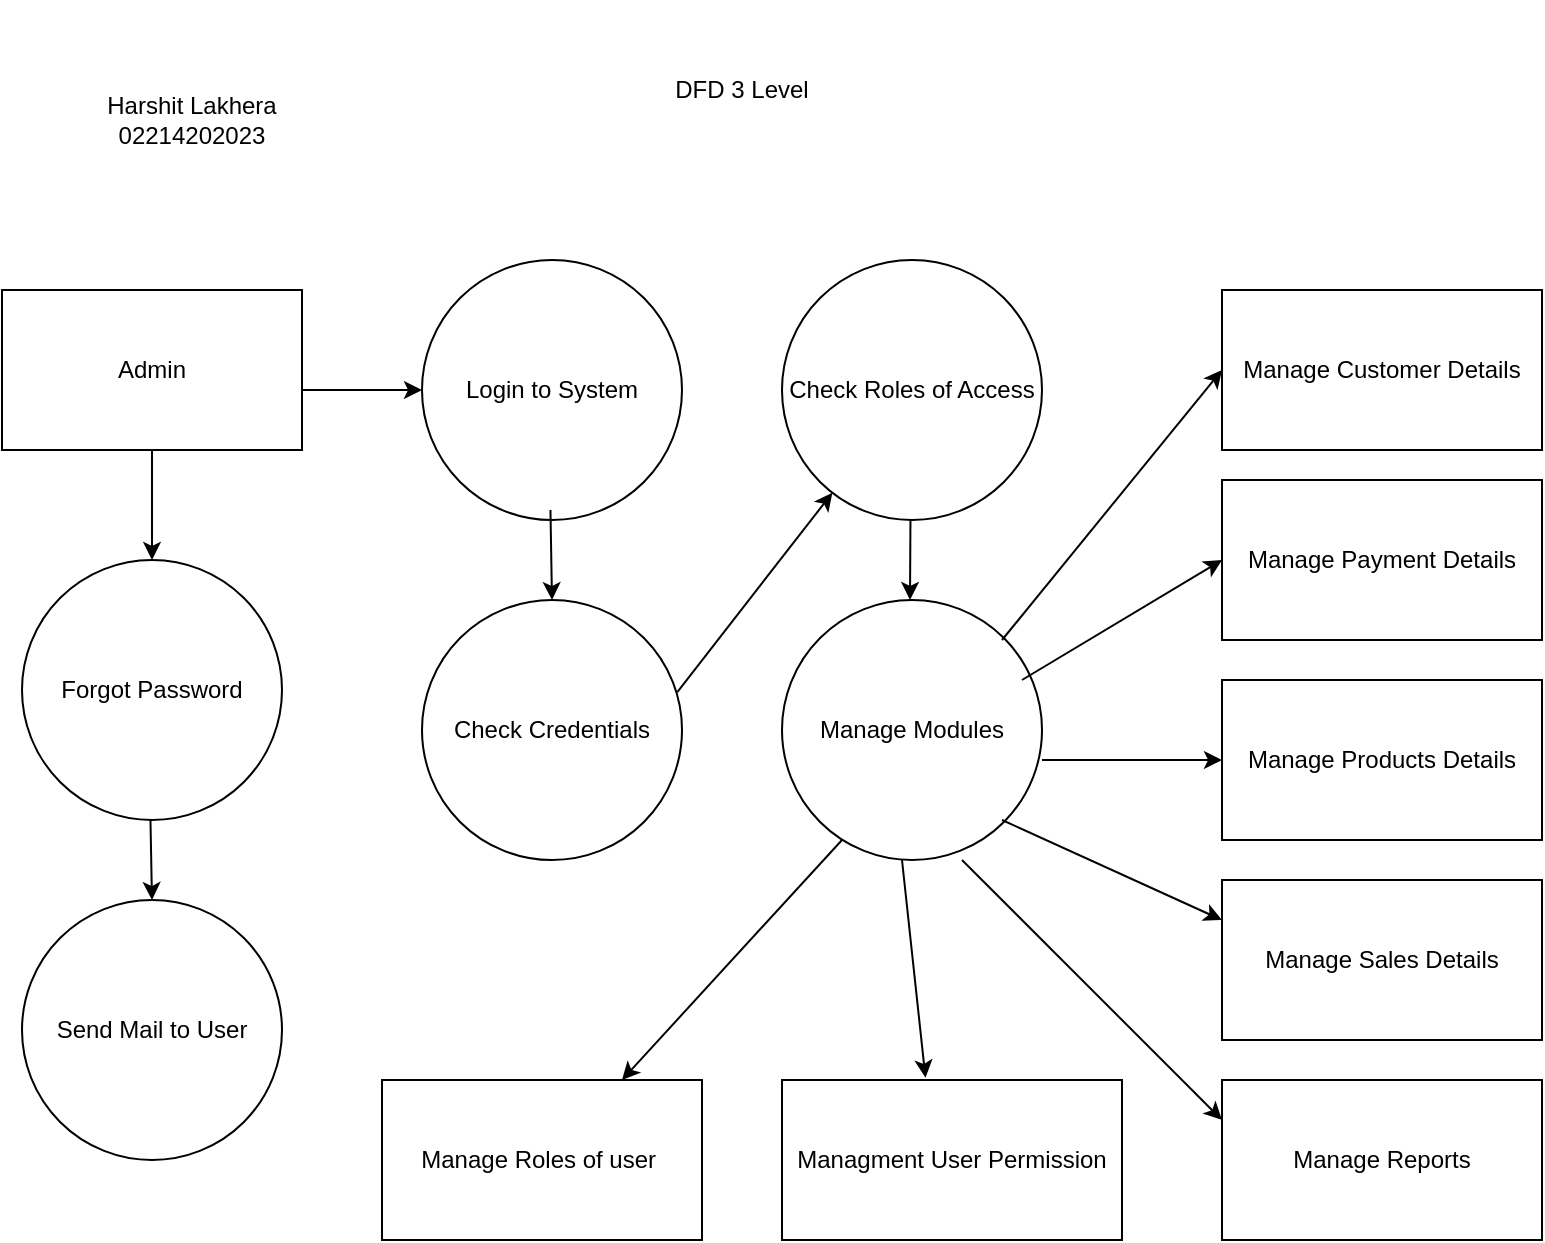 <mxfile version="26.0.14">
  <diagram name="Page-1" id="hKWgertqjbPcRspeeDhW">
    <mxGraphModel dx="1615" dy="1957" grid="1" gridSize="10" guides="1" tooltips="1" connect="1" arrows="1" fold="1" page="1" pageScale="1" pageWidth="850" pageHeight="1100" math="0" shadow="0">
      <root>
        <mxCell id="0" />
        <mxCell id="1" parent="0" />
        <mxCell id="hEnu3Iy0dktQwu9KArQD-1" value="DFD 3 Level" style="text;html=1;align=center;verticalAlign=middle;whiteSpace=wrap;rounded=0;" vertex="1" parent="1">
          <mxGeometry x="310" y="-110" width="220" height="90" as="geometry" />
        </mxCell>
        <mxCell id="hEnu3Iy0dktQwu9KArQD-30" value="Manage Roles of user&amp;nbsp;" style="rounded=0;whiteSpace=wrap;html=1;" vertex="1" parent="1">
          <mxGeometry x="240" y="430" width="160" height="80" as="geometry" />
        </mxCell>
        <mxCell id="hEnu3Iy0dktQwu9KArQD-31" value="Manage Payment Details" style="rounded=0;whiteSpace=wrap;html=1;" vertex="1" parent="1">
          <mxGeometry x="660" y="130" width="160" height="80" as="geometry" />
        </mxCell>
        <mxCell id="hEnu3Iy0dktQwu9KArQD-32" value="Manage Sales Details" style="rounded=0;whiteSpace=wrap;html=1;" vertex="1" parent="1">
          <mxGeometry x="660" y="330" width="160" height="80" as="geometry" />
        </mxCell>
        <mxCell id="hEnu3Iy0dktQwu9KArQD-33" value="Manage Products Details" style="rounded=0;whiteSpace=wrap;html=1;" vertex="1" parent="1">
          <mxGeometry x="660" y="230" width="160" height="80" as="geometry" />
        </mxCell>
        <mxCell id="hEnu3Iy0dktQwu9KArQD-34" value="Managment User Permission" style="rounded=0;whiteSpace=wrap;html=1;" vertex="1" parent="1">
          <mxGeometry x="440" y="430" width="170" height="80" as="geometry" />
        </mxCell>
        <mxCell id="hEnu3Iy0dktQwu9KArQD-35" value="Manage Customer Details" style="rounded=0;whiteSpace=wrap;html=1;" vertex="1" parent="1">
          <mxGeometry x="660" y="35" width="160" height="80" as="geometry" />
        </mxCell>
        <mxCell id="hEnu3Iy0dktQwu9KArQD-42" value="Harshit Lakhera&lt;div&gt;02214202023&lt;/div&gt;" style="text;html=1;align=center;verticalAlign=middle;whiteSpace=wrap;rounded=0;" vertex="1" parent="1">
          <mxGeometry x="80" y="-80" width="130" height="60" as="geometry" />
        </mxCell>
        <mxCell id="hEnu3Iy0dktQwu9KArQD-60" value="Admin" style="rounded=0;whiteSpace=wrap;html=1;" vertex="1" parent="1">
          <mxGeometry x="50" y="35" width="150" height="80" as="geometry" />
        </mxCell>
        <mxCell id="hEnu3Iy0dktQwu9KArQD-62" value="Forgot Password" style="ellipse;whiteSpace=wrap;html=1;aspect=fixed;" vertex="1" parent="1">
          <mxGeometry x="60" y="170" width="130" height="130" as="geometry" />
        </mxCell>
        <mxCell id="hEnu3Iy0dktQwu9KArQD-64" value="Send Mail to User" style="ellipse;whiteSpace=wrap;html=1;aspect=fixed;" vertex="1" parent="1">
          <mxGeometry x="60" y="340" width="130" height="130" as="geometry" />
        </mxCell>
        <mxCell id="hEnu3Iy0dktQwu9KArQD-65" value="Login to System" style="ellipse;whiteSpace=wrap;html=1;aspect=fixed;" vertex="1" parent="1">
          <mxGeometry x="260" y="20" width="130" height="130" as="geometry" />
        </mxCell>
        <mxCell id="hEnu3Iy0dktQwu9KArQD-66" value="Check Credentials" style="ellipse;whiteSpace=wrap;html=1;aspect=fixed;" vertex="1" parent="1">
          <mxGeometry x="260" y="190" width="130" height="130" as="geometry" />
        </mxCell>
        <mxCell id="hEnu3Iy0dktQwu9KArQD-67" value="Check Roles of Access" style="ellipse;whiteSpace=wrap;html=1;aspect=fixed;" vertex="1" parent="1">
          <mxGeometry x="440" y="20" width="130" height="130" as="geometry" />
        </mxCell>
        <mxCell id="hEnu3Iy0dktQwu9KArQD-68" value="Manage Modules" style="ellipse;whiteSpace=wrap;html=1;aspect=fixed;" vertex="1" parent="1">
          <mxGeometry x="440" y="190" width="130" height="130" as="geometry" />
        </mxCell>
        <mxCell id="hEnu3Iy0dktQwu9KArQD-69" value="" style="endArrow=classic;html=1;rounded=0;entryX=0.5;entryY=0;entryDx=0;entryDy=0;exitX=0.5;exitY=1;exitDx=0;exitDy=0;" edge="1" parent="1" source="hEnu3Iy0dktQwu9KArQD-60" target="hEnu3Iy0dktQwu9KArQD-62">
          <mxGeometry width="50" height="50" relative="1" as="geometry">
            <mxPoint x="130" y="115" as="sourcePoint" />
            <mxPoint x="180" y="65" as="targetPoint" />
          </mxGeometry>
        </mxCell>
        <mxCell id="hEnu3Iy0dktQwu9KArQD-70" value="" style="endArrow=classic;html=1;rounded=0;exitX=0.5;exitY=1;exitDx=0;exitDy=0;entryX=0.5;entryY=0;entryDx=0;entryDy=0;" edge="1" parent="1" target="hEnu3Iy0dktQwu9KArQD-64">
          <mxGeometry width="50" height="50" relative="1" as="geometry">
            <mxPoint x="124.23" y="300" as="sourcePoint" />
            <mxPoint x="120" y="330" as="targetPoint" />
          </mxGeometry>
        </mxCell>
        <mxCell id="hEnu3Iy0dktQwu9KArQD-72" value="" style="endArrow=classic;html=1;rounded=0;entryX=0;entryY=0.5;entryDx=0;entryDy=0;" edge="1" parent="1" target="hEnu3Iy0dktQwu9KArQD-65">
          <mxGeometry width="50" height="50" relative="1" as="geometry">
            <mxPoint x="200" y="85" as="sourcePoint" />
            <mxPoint x="250" y="35" as="targetPoint" />
          </mxGeometry>
        </mxCell>
        <mxCell id="hEnu3Iy0dktQwu9KArQD-73" value="" style="endArrow=classic;html=1;rounded=0;exitX=0.982;exitY=0.354;exitDx=0;exitDy=0;exitPerimeter=0;" edge="1" parent="1" source="hEnu3Iy0dktQwu9KArQD-66" target="hEnu3Iy0dktQwu9KArQD-67">
          <mxGeometry width="50" height="50" relative="1" as="geometry">
            <mxPoint x="390" y="85" as="sourcePoint" />
            <mxPoint x="390" y="140" as="targetPoint" />
          </mxGeometry>
        </mxCell>
        <mxCell id="hEnu3Iy0dktQwu9KArQD-74" value="" style="endArrow=classic;html=1;rounded=0;exitX=0.5;exitY=1;exitDx=0;exitDy=0;entryX=0.5;entryY=0;entryDx=0;entryDy=0;" edge="1" parent="1" target="hEnu3Iy0dktQwu9KArQD-66">
          <mxGeometry width="50" height="50" relative="1" as="geometry">
            <mxPoint x="324.23" y="145" as="sourcePoint" />
            <mxPoint x="324" y="180" as="targetPoint" />
          </mxGeometry>
        </mxCell>
        <mxCell id="hEnu3Iy0dktQwu9KArQD-76" value="" style="endArrow=classic;html=1;rounded=0;exitX=0.5;exitY=1;exitDx=0;exitDy=0;" edge="1" parent="1">
          <mxGeometry width="50" height="50" relative="1" as="geometry">
            <mxPoint x="504.23" y="150" as="sourcePoint" />
            <mxPoint x="504" y="190" as="targetPoint" />
          </mxGeometry>
        </mxCell>
        <mxCell id="hEnu3Iy0dktQwu9KArQD-77" value="Manage Reports" style="rounded=0;whiteSpace=wrap;html=1;" vertex="1" parent="1">
          <mxGeometry x="660" y="430" width="160" height="80" as="geometry" />
        </mxCell>
        <mxCell id="hEnu3Iy0dktQwu9KArQD-78" value="" style="endArrow=classic;html=1;rounded=0;entryX=0;entryY=0.5;entryDx=0;entryDy=0;" edge="1" parent="1" target="hEnu3Iy0dktQwu9KArQD-35">
          <mxGeometry width="50" height="50" relative="1" as="geometry">
            <mxPoint x="550" y="210" as="sourcePoint" />
            <mxPoint x="600" y="160" as="targetPoint" />
          </mxGeometry>
        </mxCell>
        <mxCell id="hEnu3Iy0dktQwu9KArQD-79" value="" style="endArrow=classic;html=1;rounded=0;entryX=0;entryY=0.5;entryDx=0;entryDy=0;" edge="1" parent="1" target="hEnu3Iy0dktQwu9KArQD-31">
          <mxGeometry width="50" height="50" relative="1" as="geometry">
            <mxPoint x="560" y="230" as="sourcePoint" />
            <mxPoint x="610" y="180" as="targetPoint" />
          </mxGeometry>
        </mxCell>
        <mxCell id="hEnu3Iy0dktQwu9KArQD-80" value="" style="endArrow=classic;html=1;rounded=0;entryX=0;entryY=0.5;entryDx=0;entryDy=0;exitX=1;exitY=0.615;exitDx=0;exitDy=0;exitPerimeter=0;" edge="1" parent="1" source="hEnu3Iy0dktQwu9KArQD-68" target="hEnu3Iy0dktQwu9KArQD-33">
          <mxGeometry width="50" height="50" relative="1" as="geometry">
            <mxPoint x="570" y="280" as="sourcePoint" />
            <mxPoint x="620" y="230" as="targetPoint" />
          </mxGeometry>
        </mxCell>
        <mxCell id="hEnu3Iy0dktQwu9KArQD-81" value="" style="endArrow=classic;html=1;rounded=0;entryX=0;entryY=0.25;entryDx=0;entryDy=0;" edge="1" parent="1" target="hEnu3Iy0dktQwu9KArQD-32">
          <mxGeometry width="50" height="50" relative="1" as="geometry">
            <mxPoint x="550" y="300" as="sourcePoint" />
            <mxPoint x="600" y="250" as="targetPoint" />
          </mxGeometry>
        </mxCell>
        <mxCell id="hEnu3Iy0dktQwu9KArQD-82" value="" style="endArrow=classic;html=1;rounded=0;entryX=0;entryY=0.25;entryDx=0;entryDy=0;" edge="1" parent="1" target="hEnu3Iy0dktQwu9KArQD-77">
          <mxGeometry width="50" height="50" relative="1" as="geometry">
            <mxPoint x="530" y="320" as="sourcePoint" />
            <mxPoint x="580" y="270" as="targetPoint" />
          </mxGeometry>
        </mxCell>
        <mxCell id="hEnu3Iy0dktQwu9KArQD-83" value="" style="endArrow=classic;html=1;rounded=0;entryX=0.422;entryY=-0.014;entryDx=0;entryDy=0;entryPerimeter=0;" edge="1" parent="1" target="hEnu3Iy0dktQwu9KArQD-34">
          <mxGeometry width="50" height="50" relative="1" as="geometry">
            <mxPoint x="500" y="320" as="sourcePoint" />
            <mxPoint x="550" y="270" as="targetPoint" />
          </mxGeometry>
        </mxCell>
        <mxCell id="hEnu3Iy0dktQwu9KArQD-84" value="" style="endArrow=classic;html=1;rounded=0;entryX=0.75;entryY=0;entryDx=0;entryDy=0;" edge="1" parent="1" target="hEnu3Iy0dktQwu9KArQD-30">
          <mxGeometry width="50" height="50" relative="1" as="geometry">
            <mxPoint x="470" y="310" as="sourcePoint" />
            <mxPoint x="520" y="260" as="targetPoint" />
          </mxGeometry>
        </mxCell>
      </root>
    </mxGraphModel>
  </diagram>
</mxfile>
